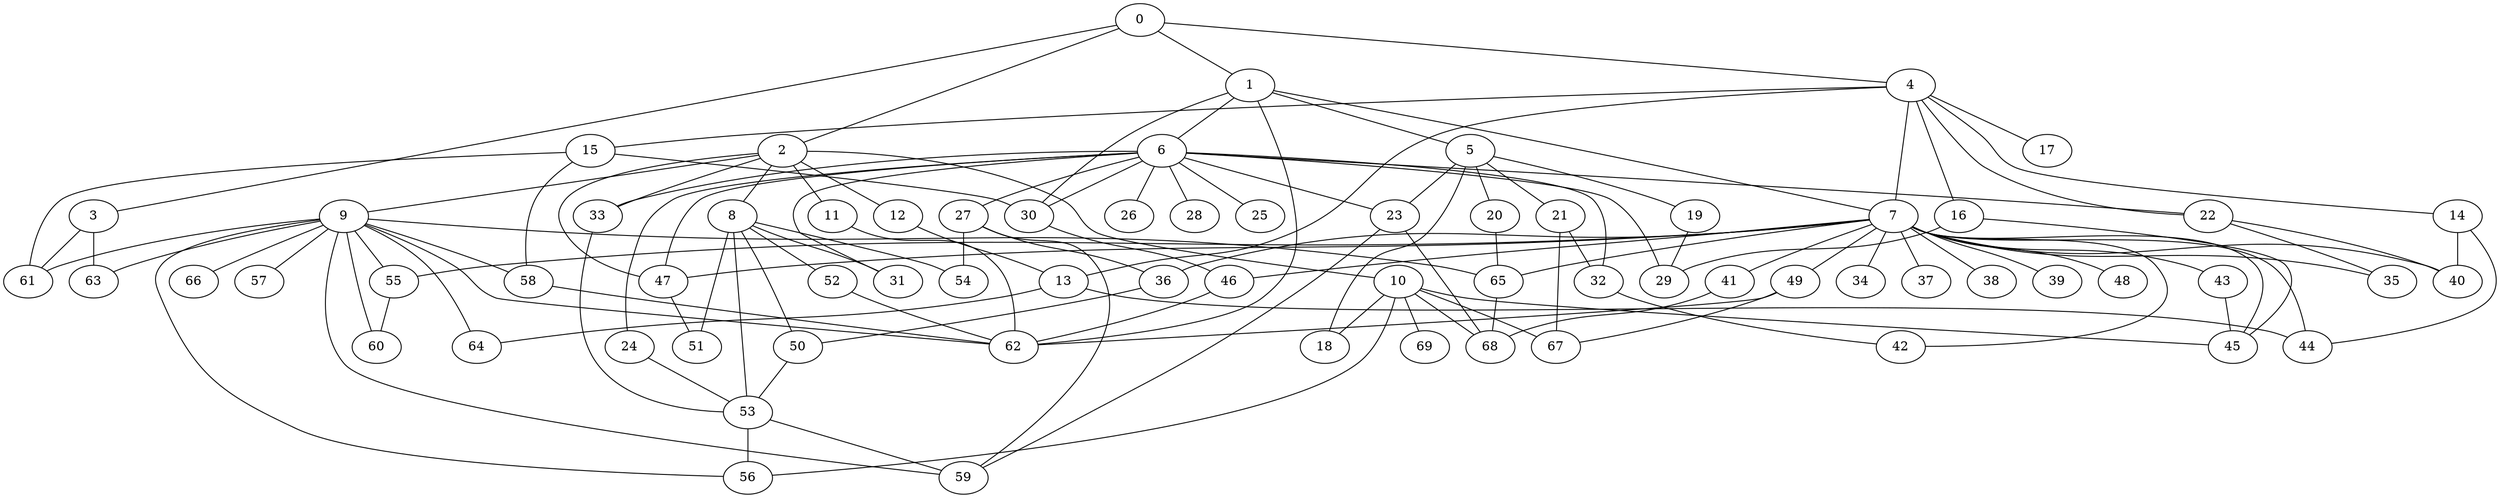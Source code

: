 
graph graphname {
    0 -- 1
0 -- 2
0 -- 3
0 -- 4
1 -- 5
1 -- 6
1 -- 7
1 -- 62
1 -- 30
2 -- 8
2 -- 9
2 -- 10
2 -- 11
2 -- 12
2 -- 33
2 -- 47
3 -- 63
3 -- 61
4 -- 13
4 -- 14
4 -- 15
4 -- 16
4 -- 17
4 -- 7
4 -- 22
5 -- 18
5 -- 19
5 -- 20
5 -- 21
5 -- 23
6 -- 32
6 -- 33
6 -- 22
6 -- 23
6 -- 24
6 -- 25
6 -- 26
6 -- 27
6 -- 28
6 -- 29
6 -- 30
6 -- 31
6 -- 47
7 -- 34
7 -- 35
7 -- 36
7 -- 37
7 -- 38
7 -- 39
7 -- 40
7 -- 41
7 -- 42
7 -- 43
7 -- 44
7 -- 45
7 -- 46
7 -- 47
7 -- 48
7 -- 49
7 -- 65
7 -- 55
8 -- 50
8 -- 51
8 -- 52
8 -- 53
8 -- 54
8 -- 31
9 -- 64
9 -- 65
9 -- 66
9 -- 55
9 -- 56
9 -- 57
9 -- 58
9 -- 59
9 -- 60
9 -- 61
9 -- 62
9 -- 63
10 -- 67
10 -- 68
10 -- 69
10 -- 18
10 -- 45
10 -- 56
11 -- 62
12 -- 13
13 -- 44
13 -- 64
14 -- 44
14 -- 40
15 -- 30
15 -- 61
15 -- 58
16 -- 29
16 -- 45
19 -- 29
20 -- 65
21 -- 67
21 -- 32
22 -- 40
22 -- 35
23 -- 59
23 -- 68
24 -- 53
27 -- 36
27 -- 54
27 -- 59
30 -- 46
32 -- 42
33 -- 53
36 -- 50
41 -- 68
43 -- 45
46 -- 62
47 -- 51
49 -- 62
49 -- 67
50 -- 53
52 -- 62
53 -- 56
53 -- 59
55 -- 60
58 -- 62
65 -- 68

}
